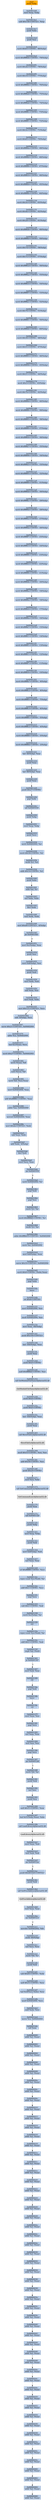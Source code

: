 digraph G {
node[shape=rectangle,style=filled,fillcolor=lightsteelblue,color=lightsteelblue]
bgcolor="transparent"
a0x004010depushl_ebp[label="start\npushl %ebp",fillcolor="orange",color="lightgrey"];
a0x004010dfmovl_esp_ebp[label="0x004010df\nmovl %esp, %ebp"];
a0x004010e1subl_0x158UINT32_esp[label="0x004010e1\nsubl $0x158<UINT32>, %esp"];
a0x004010e7pushl_ebx[label="0x004010e7\npushl %ebx"];
a0x004010e8pushl_esi[label="0x004010e8\npushl %esi"];
a0x004010e9movb_0x63UINT8__80ebp_[label="0x004010e9\nmovb $0x63<UINT8>, -80(%ebp)"];
a0x004010edmovb_0xffffffd4UINT8__79ebp_[label="0x004010ed\nmovb $0xffffffd4<UINT8>, -79(%ebp)"];
a0x004010f1movb_0x2bUINT8__78ebp_[label="0x004010f1\nmovb $0x2b<UINT8>, -78(%ebp)"];
a0x004010f5movb_0x16UINT8__77ebp_[label="0x004010f5\nmovb $0x16<UINT8>, -77(%ebp)"];
a0x004010f9movb_0xfffffffdUINT8__76ebp_[label="0x004010f9\nmovb $0xfffffffd<UINT8>, -76(%ebp)"];
a0x004010fdmovb_0xffffffa9UINT8__75ebp_[label="0x004010fd\nmovb $0xffffffa9<UINT8>, -75(%ebp)"];
a0x00401101movb_0xffffffa6UINT8__74ebp_[label="0x00401101\nmovb $0xffffffa6<UINT8>, -74(%ebp)"];
a0x00401105movb_0xfffffffcUINT8__73ebp_[label="0x00401105\nmovb $0xfffffffc<UINT8>, -73(%ebp)"];
a0x00401109movb_0xfffffff1UINT8__72ebp_[label="0x00401109\nmovb $0xfffffff1<UINT8>, -72(%ebp)"];
a0x0040110dmovb_0x3eUINT8__71ebp_[label="0x0040110d\nmovb $0x3e<UINT8>, -71(%ebp)"];
a0x00401111movb_0x65UINT8__70ebp_[label="0x00401111\nmovb $0x65<UINT8>, -70(%ebp)"];
a0x00401115movb_0xffffffdaUINT8__69ebp_[label="0x00401115\nmovb $0xffffffda<UINT8>, -69(%ebp)"];
a0x00401119movb_0xffffffbfUINT8__68ebp_[label="0x00401119\nmovb $0xffffffbf<UINT8>, -68(%ebp)"];
a0x0040111dmovb_0xfffffff6UINT8__67ebp_[label="0x0040111d\nmovb $0xfffffff6<UINT8>, -67(%ebp)"];
a0x00401121movb_0xffffffc9UINT8__66ebp_[label="0x00401121\nmovb $0xffffffc9<UINT8>, -66(%ebp)"];
a0x00401125movb_0xffffffb9UINT8__65ebp_[label="0x00401125\nmovb $0xffffffb9<UINT8>, -65(%ebp)"];
a0x00401129movb_0xfffffffbUINT8__64ebp_[label="0x00401129\nmovb $0xfffffffb<UINT8>, -64(%ebp)"];
a0x0040112dmovb_0x3eUINT8__63ebp_[label="0x0040112d\nmovb $0x3e<UINT8>, -63(%ebp)"];
a0x00401131movb_0x4bUINT8__62ebp_[label="0x00401131\nmovb $0x4b<UINT8>, -62(%ebp)"];
a0x00401135movb_0x28UINT8__61ebp_[label="0x00401135\nmovb $0x28<UINT8>, -61(%ebp)"];
a0x00401139movb_0xffffffd8UINT8__60ebp_[label="0x00401139\nmovb $0xffffffd8<UINT8>, -60(%ebp)"];
a0x0040113dmovb_0xffffffbfUINT8__59ebp_[label="0x0040113d\nmovb $0xffffffbf<UINT8>, -59(%ebp)"];
a0x00401141movb_0x7dUINT8__58ebp_[label="0x00401141\nmovb $0x7d<UINT8>, -58(%ebp)"];
a0x00401145movb_0x7eUINT8__57ebp_[label="0x00401145\nmovb $0x7e<UINT8>, -57(%ebp)"];
a0x00401149movb_0xffffffcdUINT8__56ebp_[label="0x00401149\nmovb $0xffffffcd<UINT8>, -56(%ebp)"];
a0x0040114dmovb_0xffffffaaUINT8__55ebp_[label="0x0040114d\nmovb $0xffffffaa<UINT8>, -55(%ebp)"];
a0x00401151movb_0xffffffc0UINT8__54ebp_[label="0x00401151\nmovb $0xffffffc0<UINT8>, -54(%ebp)"];
a0x00401155movb_0xffffff97UINT8__53ebp_[label="0x00401155\nmovb $0xffffff97<UINT8>, -53(%ebp)"];
a0x00401159movb_0xffffffa1UINT8__52ebp_[label="0x00401159\nmovb $0xffffffa1<UINT8>, -52(%ebp)"];
a0x0040115dmovb_0x76UINT8__51ebp_[label="0x0040115d\nmovb $0x76<UINT8>, -51(%ebp)"];
a0x00401161movb_0xffffff81UINT8__50ebp_[label="0x00401161\nmovb $0xffffff81<UINT8>, -50(%ebp)"];
a0x00401165movb_0xffffffdfUINT8__49ebp_[label="0x00401165\nmovb $0xffffffdf<UINT8>, -49(%ebp)"];
a0x00401169movb_0x36UINT8__48ebp_[label="0x00401169\nmovb $0x36<UINT8>, -48(%ebp)"];
a0x0040116dmovb_0x51UINT8__47ebp_[label="0x0040116d\nmovb $0x51<UINT8>, -47(%ebp)"];
a0x00401171movb_0xffffff93UINT8__46ebp_[label="0x00401171\nmovb $0xffffff93<UINT8>, -46(%ebp)"];
a0x00401175movb_0xffffff98UINT8__45ebp_[label="0x00401175\nmovb $0xffffff98<UINT8>, -45(%ebp)"];
a0x00401179movb_0x51UINT8__44ebp_[label="0x00401179\nmovb $0x51<UINT8>, -44(%ebp)"];
a0x0040117dmovb_0x3UINT8__43ebp_[label="0x0040117d\nmovb $0x3<UINT8>, -43(%ebp)"];
a0x00401181movb_0x7bUINT8__42ebp_[label="0x00401181\nmovb $0x7b<UINT8>, -42(%ebp)"];
a0x00401185movb_0xffffff8dUINT8__40ebp_[label="0x00401185\nmovb $0xffffff8d<UINT8>, -40(%ebp)"];
a0x00401189movb_0xfffffff6UINT8__39ebp_[label="0x00401189\nmovb $0xfffffff6<UINT8>, -39(%ebp)"];
a0x0040118dmovb_0xffffff95UINT8__38ebp_[label="0x0040118d\nmovb $0xffffff95<UINT8>, -38(%ebp)"];
a0x00401191movb_0xfffffff0UINT8__37ebp_[label="0x00401191\nmovb $0xfffffff0<UINT8>, -37(%ebp)"];
a0x00401195movb_0xffffffc6UINT8__36ebp_[label="0x00401195\nmovb $0xffffffc6<UINT8>, -36(%ebp)"];
a0x00401199movb_0xffffffa7UINT8__35ebp_[label="0x00401199\nmovb $0xffffffa7<UINT8>, -35(%ebp)"];
a0x0040119dmovb_0xffffff96UINT8__34ebp_[label="0x0040119d\nmovb $0xffffff96<UINT8>, -34(%ebp)"];
a0x004011a1movb_0xffffffa5UINT8__33ebp_[label="0x004011a1\nmovb $0xffffffa5<UINT8>, -33(%ebp)"];
a0x004011a5movb_0xffffff95UINT8__32ebp_[label="0x004011a5\nmovb $0xffffff95<UINT8>, -32(%ebp)"];
a0x004011a9movb_0xfffffff0UINT8__31ebp_[label="0x004011a9\nmovb $0xfffffff0<UINT8>, -31(%ebp)"];
a0x004011admovb_0xffffffddUINT8__30ebp_[label="0x004011ad\nmovb $0xffffffdd<UINT8>, -30(%ebp)"];
a0x004011b1movb_0xffffffbcUINT8__29ebp_[label="0x004011b1\nmovb $0xffffffbc<UINT8>, -29(%ebp)"];
a0x004011b5movb_0xffffff8dUINT8__28ebp_[label="0x004011b5\nmovb $0xffffff8d<UINT8>, -28(%ebp)"];
a0x004011b9movb_0xffffffeeUINT8__27ebp_[label="0x004011b9\nmovb $0xffffffee<UINT8>, -27(%ebp)"];
a0x004011bdmovb_0xffffffdaUINT8__26ebp_[label="0x004011bd\nmovb $0xffffffda<UINT8>, -26(%ebp)"];
a0x004011c1movb_0xfffffff7UINT8__25ebp_[label="0x004011c1\nmovb $0xfffffff7<UINT8>, -25(%ebp)"];
a0x004011c5movb_0xffffffc3UINT8__24ebp_[label="0x004011c5\nmovb $0xffffffc3<UINT8>, -24(%ebp)"];
a0x004011c9movb_0xfffffff6UINT8__23ebp_[label="0x004011c9\nmovb $0xfffffff6<UINT8>, -23(%ebp)"];
a0x004011cdmovb_0xffffffcfUINT8__22ebp_[label="0x004011cd\nmovb $0xffffffcf<UINT8>, -22(%ebp)"];
a0x004011d1movb_0xfffffff6UINT8__21ebp_[label="0x004011d1\nmovb $0xfffffff6<UINT8>, -21(%ebp)"];
a0x004011d5movb_0xffffffdbUINT8__20ebp_[label="0x004011d5\nmovb $0xffffffdb<UINT8>, -20(%ebp)"];
a0x004011d9movb_0xffffffbaUINT8__19ebp_[label="0x004011d9\nmovb $0xffffffba<UINT8>, -19(%ebp)"];
a0x004011ddmovb_0xffffff8aUINT8__18ebp_[label="0x004011dd\nmovb $0xffffff8a<UINT8>, -18(%ebp)"];
a0x004011e1movb_0xffffffe9UINT8__17ebp_[label="0x004011e1\nmovb $0xffffffe9<UINT8>, -17(%ebp)"];
a0x004011e5movb_0xffffff8aUINT8__16ebp_[label="0x004011e5\nmovb $0xffffff8a<UINT8>, -16(%ebp)"];
a0x004011e9movb_0xffffffa7UINT8__15ebp_[label="0x004011e9\nmovb $0xffffffa7<UINT8>, -15(%ebp)"];
a0x004011edmovb_0xffffffc1UINT8__14ebp_[label="0x004011ed\nmovb $0xffffffc1<UINT8>, -14(%ebp)"];
a0x004011f1movb_0xfffffff1UINT8__13ebp_[label="0x004011f1\nmovb $0xfffffff1<UINT8>, -13(%ebp)"];
a0x004011f5movb_0xffffffc1UINT8__12ebp_[label="0x004011f5\nmovb $0xffffffc1<UINT8>, -12(%ebp)"];
a0x004011f9movb_0xfffffff7UINT8__11ebp_[label="0x004011f9\nmovb $0xfffffff7<UINT8>, -11(%ebp)"];
a0x004011fdmovb_0xffffffc6UINT8__10ebp_[label="0x004011fd\nmovb $0xffffffc6<UINT8>, -10(%ebp)"];
a0x00401201movb_0xffffffa7UINT8__9ebp_[label="0x00401201\nmovb $0xffffffa7<UINT8>, -9(%ebp)"];
a0x00401205movb_0xffffffc2UINT8__8ebp_[label="0x00401205\nmovb $0xffffffc2<UINT8>, -8(%ebp)"];
a0x00401209movb_0xfffffff3UINT8__7ebp_[label="0x00401209\nmovb $0xfffffff3<UINT8>, -7(%ebp)"];
a0x0040120dmovb_0xffffffc3UINT8__6ebp_[label="0x0040120d\nmovb $0xffffffc3<UINT8>, -6(%ebp)"];
a0x00401211movb_0xfffffff1UINT8__5ebp_[label="0x00401211\nmovb $0xfffffff1<UINT8>, -5(%ebp)"];
a0x00401215movb_0xffffffc2UINT8__4ebp_[label="0x00401215\nmovb $0xffffffc2<UINT8>, -4(%ebp)"];
a0x00401219movb_0xfffffff0UINT8__3ebp_[label="0x00401219\nmovb $0xfffffff0<UINT8>, -3(%ebp)"];
a0x0040121dmovb_0xffffff8dUINT8__2ebp_[label="0x0040121d\nmovb $0xffffff8d<UINT8>, -2(%ebp)"];
a0x00401221leal__40ebp__eax[label="0x00401221\nleal -40(%ebp), %eax"];
a0x00401224pushl_eax[label="0x00401224\npushl %eax"];
a0x00401225leal__80ebp__eax[label="0x00401225\nleal -80(%ebp), %eax"];
a0x00401228pushl_eax[label="0x00401228\npushl %eax"];
a0x00401229pushl_0x27UINT8[label="0x00401229\npushl $0x27<UINT8>"];
a0x0040122bpopl_edx[label="0x0040122b\npopl %edx"];
a0x0040122ccall_0x00401030[label="0x0040122c\ncall 0x00401030"];
a0x00401030pushl_ebp[label="0x00401030\npushl %ebp"];
a0x00401031movl_esp_ebp[label="0x00401031\nmovl %esp, %ebp"];
a0x00401033pushl_ecx[label="0x00401033\npushl %ecx"];
a0x00401034movb_0x00402002_al[label="0x00401034\nmovb 0x00402002, %al"];
a0x00401039movb_0x30UINT8_cl[label="0x00401039\nmovb $0x30<UINT8>, %cl"];
a0x0040103bimulb_cl_al[label="0x0040103b\nimulb %cl, %al"];
a0x0040103daddb_0x14UINT8_cl[label="0x0040103d\naddb $0x14<UINT8>, %cl"];
a0x00401040pushl_ebx[label="0x00401040\npushl %ebx"];
a0x00401041subb_al_cl[label="0x00401041\nsubb %al, %cl"];
a0x00401043xorl_ebx_ebx[label="0x00401043\nxorl %ebx, %ebx"];
a0x00401045decl_edx[label="0x00401045\ndecl %edx"];
a0x00401046testl_edx_edx[label="0x00401046\ntestl %edx, %edx"];
a0x00401048movl_0xd0UINT32__4ebp_[label="0x00401048\nmovl $0xd0<UINT32>, -4(%ebp)"];
a0x0040104fjle_0x004010b5[label="0x0040104f\njle 0x004010b5"];
a0x00401051movl_0xcebp__eax[label="0x00401051\nmovl 0xc(%ebp), %eax"];
a0x00401054pushl_esi[label="0x00401054\npushl %esi"];
a0x00401055movl_0x8ebp__esi[label="0x00401055\nmovl 0x8(%ebp), %esi"];
a0x00401058pushl_edi[label="0x00401058\npushl %edi"];
a0x00401059movl_edx_edi[label="0x00401059\nmovl %edx, %edi"];
a0x0040105bsubl_eax_esi[label="0x0040105b\nsubl %eax, %esi"];
a0x0040105dmovl_edi_ebx[label="0x0040105d\nmovl %edi, %ebx"];
a0x0040105fmovl_0x121UINT32_ecx[label="0x0040105f\nmovl $0x121<UINT32>, %ecx"];
a0x00401064subl__4ebp__ecx[label="0x00401064\nsubl -4(%ebp), %ecx"];
a0x00401067movw_0x21UINT16_0x00402004[label="0x00401067\nmovw $0x21<UINT16>, 0x00402004"];
a0x00401070addw_cx_0x00402000[label="0x00401070\naddw %cx, 0x00402000"];
a0x00401077leal_0x1eax__ecx[label="0x00401077\nleal 0x1(%eax), %ecx"];
a0x0040107amovb_0x27UINT8_0x00402002[label="0x0040107a\nmovb $0x27<UINT8>, 0x00402002"];
a0x00401081movb_eax__dl[label="0x00401081\nmovb (%eax), %dl"];
a0x00401083xorb_ecx__dl[label="0x00401083\nxorb (%ecx), %dl"];
a0x00401085movb_dl_esieax_[label="0x00401085\nmovb %dl, (%esi,%eax)"];
a0x00401088movl_0x00402004_eax[label="0x00401088\nmovl 0x00402004, %eax"];
a0x0040108daddl_0xffffff81UINT8_eax[label="0x0040108d\naddl $0xffffff81<UINT8>, %eax"];
a0x00401090addw_ax_0x00402000[label="0x00401090\naddw %ax, 0x00402000"];
a0x00401097movswl_0x00402004_eax[label="0x00401097\nmovswl 0x00402004, %eax"];
a0x0040109emovl_0xdaUINT32_edx[label="0x0040109e\nmovl $0xda<UINT32>, %edx"];
a0x004010a3subl_eax_edx[label="0x004010a3\nsubl %eax, %edx"];
a0x004010a5addl_edx__4ebp_[label="0x004010a5\naddl %edx, -4(%ebp)"];
a0x004010a8decl_edi[label="0x004010a8\ndecl %edi"];
a0x004010a9movl_ecx_eax[label="0x004010a9\nmovl %ecx, %eax"];
a0x004010abjne_0x0040105f[label="0x004010ab\njne 0x0040105f"];
a0x004010admovb_0x00402002_cl[label="0x004010ad\nmovb 0x00402002, %cl"];
a0x004010b3popl_edi[label="0x004010b3\npopl %edi"];
a0x004010b4popl_esi[label="0x004010b4\npopl %esi"];
a0x004010b5movb_cl_al[label="0x004010b5\nmovb %cl, %al"];
a0x004010b7movb_0xffffffd0UINT8_cl[label="0x004010b7\nmovb $0xffffffd0<UINT8>, %cl"];
a0x004010b9imulb_cl_al[label="0x004010b9\nimulb %cl, %al"];
a0x004010bbaddw_0xffffbb55UINT16_0x00402000[label="0x004010bb\naddw $0xffffbb55<UINT16>, 0x00402000"];
a0x004010c4movb_al_0x00402002[label="0x004010c4\nmovb %al, 0x00402002"];
a0x004010c9movl_0x8ebp__eax[label="0x004010c9\nmovl 0x8(%ebp), %eax"];
a0x004010ccmovw_0x10UINT16_0x00402004[label="0x004010cc\nmovw $0x10<UINT16>, 0x00402004"];
a0x004010d5movb_0x0UINT8_ebxeax_[label="0x004010d5\nmovb $0x0<UINT8>, (%ebx,%eax)"];
a0x004010d9popl_ebx[label="0x004010d9\npopl %ebx"];
a0x004010daleave_[label="0x004010da\nleave "];
a0x004010dbret_0x8UINT16[label="0x004010db\nret $0x8<UINT16>"];
a0x00401231movl_0x00402000_esi[label="0x00401231\nmovl 0x00402000, %esi"];
a0x00401237imull_0x00402004_esi[label="0x00401237\nimull 0x00402004, %esi"];
a0x0040123emovl_eax__84ebp_[label="0x0040123e\nmovl %eax, -84(%ebp)"];
a0x00401241pushl_0x104UINT32[label="0x00401241\npushl $0x104<UINT32>"];
a0x00401246leal__344ebp__eax[label="0x00401246\nleal -344(%ebp), %eax"];
a0x0040124cpushl_eax[label="0x0040124c\npushl %eax"];
a0x0040124dpushl_0x0UINT8[label="0x0040124d\npushl $0x0<UINT8>"];
a0x0040124fandl_0xffffffddUINT8_esi[label="0x0040124f\nandl $0xffffffdd<UINT8>, %esi"];
a0x00401252call_GetModuleFileNameA_kernel32_dll[label="0x00401252\ncall GetModuleFileNameA@kernel32.dll"];
GetModuleFileNameA_kernel32_dll[label="GetModuleFileNameA@kernel32.dll",fillcolor="lightgrey",color="lightgrey"];
a0x00401258pushl_0x4UINT8[label="0x00401258\npushl $0x4<UINT8>"];
a0x0040125apushl_0x0UINT8[label="0x0040125a\npushl $0x0<UINT8>"];
a0x0040125cleal__344ebp__eax[label="0x0040125c\nleal -344(%ebp), %eax"];
a0x00401262pushl_eax[label="0x00401262\npushl %eax"];
a0x00401263call_MoveFileExA_kernel32_dll[label="0x00401263\ncall MoveFileExA@kernel32.dll"];
MoveFileExA_kernel32_dll[label="MoveFileExA@kernel32.dll",fillcolor="lightgrey",color="lightgrey"];
a0x00401269imull_0x53UINT8_esi_esi[label="0x00401269\nimull $0x53<UINT8>, %esi, %esi"];
a0x0040126caddl_0x56UINT8_esi[label="0x0040126c\naddl $0x56<UINT8>, %esi"];
a0x0040126fpushl_0x20UINT8[label="0x0040126f\npushl $0x20<UINT8>"];
a0x00401271movl_esi_ebx[label="0x00401271\nmovl %esi, %ebx"];
a0x00401273call_GetCommandLineA_kernel32_dll[label="0x00401273\ncall GetCommandLineA@kernel32.dll"];
GetCommandLineA_kernel32_dll[label="GetCommandLineA@kernel32.dll",fillcolor="lightgrey",color="lightgrey"];
a0x00401279pushl_eax[label="0x00401279\npushl %eax"];
a0x0040127acall_0x00401320[label="0x0040127a\ncall 0x00401320"];
a0x00401320pushl_ebp[label="0x00401320\npushl %ebp"];
a0x00401321movl_esp_ebp[label="0x00401321\nmovl %esp, %ebp"];
a0x00401323pushl_edi[label="0x00401323\npushl %edi"];
a0x00401324movl_0x8ebp__edi[label="0x00401324\nmovl 0x8(%ebp), %edi"];
a0x00401327xorl_eax_eax[label="0x00401327\nxorl %eax, %eax"];
a0x00401329orl_0xffffffffUINT8_ecx[label="0x00401329\norl $0xffffffff<UINT8>, %ecx"];
a0x0040132crepnz_scasb_es_edi__al[label="0x0040132c\nrepnz scasb %es:(%edi), %al"];
a0x0040132eaddl_0x1UINT8_ecx[label="0x0040132e\naddl $0x1<UINT8>, %ecx"];
a0x00401331negl_ecx[label="0x00401331\nnegl %ecx"];
a0x00401333subl_0x1UINT8_edi[label="0x00401333\nsubl $0x1<UINT8>, %edi"];
a0x00401336movb_0xcebp__al[label="0x00401336\nmovb 0xc(%ebp), %al"];
a0x00401339std_[label="0x00401339\nstd "];
a0x0040133arepnz_scasb_es_edi__al[label="0x0040133a\nrepnz scasb %es:(%edi), %al"];
a0x0040133caddl_0x1UINT8_edi[label="0x0040133c\naddl $0x1<UINT8>, %edi"];
a0x0040133fcmpb_al_edi_[label="0x0040133f\ncmpb %al, (%edi)"];
a0x00401341je_0x00401347[label="0x00401341\nje 0x00401347"];
a0x00401347movl_edi_eax[label="0x00401347\nmovl %edi, %eax"];
a0x00401349cld_[label="0x00401349\ncld "];
a0x0040134apopl_edi[label="0x0040134a\npopl %edi"];
a0x0040134bleave_[label="0x0040134b\nleave "];
a0x0040134cret[label="0x0040134c\nret"];
a0x0040127fmovl_eax_esi[label="0x0040127f\nmovl %eax, %esi"];
a0x00401281popl_ecx[label="0x00401281\npopl %ecx"];
a0x00401282xorl_eax_eax[label="0x00401282\nxorl %eax, %eax"];
a0x00401284testl_esi_esi[label="0x00401284\ntestl %esi, %esi"];
a0x00401286popl_ecx[label="0x00401286\npopl %ecx"];
a0x00401287jne_0x0040128f[label="0x00401287\njne 0x0040128f"];
a0x0040128fmovb_bl_al[label="0x0040128f\nmovb %bl, %al"];
a0x00401291pushl_edi[label="0x00401291\npushl %edi"];
a0x00401292incl_esi[label="0x00401292\nincl %esi"];
a0x00401293pushl_esi[label="0x00401293\npushl %esi"];
a0x00401294andl_0x31UINT8_eax[label="0x00401294\nandl $0x31<UINT8>, %eax"];
a0x00401297leal_0x51ebxeax__ebx[label="0x00401297\nleal 0x51(%ebx,%eax), %ebx"];
a0x0040129bcall_LoadLibraryA_kernel32_dll[label="0x0040129b\ncall LoadLibraryA@kernel32.dll"];
LoadLibraryA_kernel32_dll[label="LoadLibraryA@kernel32.dll",fillcolor="lightgrey",color="lightgrey"];
a0x004012a1movl_eax_edi[label="0x004012a1\nmovl %eax, %edi"];
a0x004012a3testl_edi_edi[label="0x004012a3\ntestl %edi, %edi"];
a0x004012a5jne_0x004012ac[label="0x004012a5\njne 0x004012ac"];
a0x004012acpushl_0x401020UINT32[label="0x004012ac\npushl $0x401020<UINT32>"];
a0x004012b1pushl_edi[label="0x004012b1\npushl %edi"];
a0x004012b2call_GetProcAddress_kernel32_dll[label="0x004012b2\ncall GetProcAddress@kernel32.dll"];
GetProcAddress_kernel32_dll[label="GetProcAddress@kernel32.dll",fillcolor="lightgrey",color="lightgrey"];
a0x004012b8testl_eax_eax[label="0x004012b8\ntestl %eax, %eax"];
a0x004012bajne_0x004012c1[label="0x004012ba\njne 0x004012c1"];
a0x004012c1movsbw_0x00402002_dx[label="0x004012c1\nmovsbw 0x00402002, %dx"];
a0x004012c9pushl__84ebp_[label="0x004012c9\npushl -84(%ebp)"];
a0x004012ccxorl_ecx_ecx[label="0x004012cc\nxorl %ecx, %ecx"];
a0x004012cemovb_bl_cl[label="0x004012ce\nmovb %bl, %cl"];
a0x004012d0pushl_edi[label="0x004012d0\npushl %edi"];
a0x004012d1subl_0x65UINT8_edx[label="0x004012d1\nsubl $0x65<UINT8>, %edx"];
a0x004012d4andl_0x31UINT8_ecx[label="0x004012d4\nandl $0x31<UINT8>, %ecx"];
a0x004012d7leal_0x2fecxebx__ecx[label="0x004012d7\nleal 0x2f(%ecx,%ebx), %ecx"];
a0x004012dbimull_0x00402004_ecx[label="0x004012db\nimull 0x00402004, %ecx"];
a0x004012e2andl_edx_ecx[label="0x004012e2\nandl %edx, %ecx"];
a0x004012e4movw_cx_0x00402004[label="0x004012e4\nmovw %cx, 0x00402004"];
a0x004012ebcall_eax[label="0x004012eb\ncall %eax"];
a0x88880000addb_al_eax_[label="0x88880000\naddb %al, (%eax)"];
a0x88880002addb_al_eax_[label="0x88880002\naddb %al, (%eax)"];
a0x88880004addb_al_eax_[label="0x88880004\naddb %al, (%eax)"];
a0x88880006addb_al_eax_[label="0x88880006\naddb %al, (%eax)"];
a0x88880008addb_al_eax_[label="0x88880008\naddb %al, (%eax)"];
a0x8888000aaddb_al_eax_[label="0x8888000a\naddb %al, (%eax)"];
a0x8888000caddb_al_eax_[label="0x8888000c\naddb %al, (%eax)"];
a0x8888000eaddb_al_eax_[label="0x8888000e\naddb %al, (%eax)"];
a0x88880010addb_al_eax_[label="0x88880010\naddb %al, (%eax)"];
a0x88880012addb_al_eax_[label="0x88880012\naddb %al, (%eax)"];
a0x88880014addb_al_eax_[label="0x88880014\naddb %al, (%eax)"];
a0x88880016addb_al_eax_[label="0x88880016\naddb %al, (%eax)"];
a0x88880018addb_al_eax_[label="0x88880018\naddb %al, (%eax)"];
a0x8888001aaddb_al_eax_[label="0x8888001a\naddb %al, (%eax)"];
a0x8888001caddb_al_eax_[label="0x8888001c\naddb %al, (%eax)"];
a0x8888001eaddb_al_eax_[label="0x8888001e\naddb %al, (%eax)"];
a0x88880020addb_al_eax_[label="0x88880020\naddb %al, (%eax)"];
a0x88880022addb_al_eax_[label="0x88880022\naddb %al, (%eax)"];
a0x88880024addb_al_eax_[label="0x88880024\naddb %al, (%eax)"];
a0x88880026addb_al_eax_[label="0x88880026\naddb %al, (%eax)"];
a0x88880028addb_al_eax_[label="0x88880028\naddb %al, (%eax)"];
a0x8888002aaddb_al_eax_[label="0x8888002a\naddb %al, (%eax)"];
a0x8888002caddb_al_eax_[label="0x8888002c\naddb %al, (%eax)"];
a0x8888002eaddb_al_eax_[label="0x8888002e\naddb %al, (%eax)"];
a0x88880030addb_al_eax_[label="0x88880030\naddb %al, (%eax)"];
a0x88880032addb_al_eax_[label="0x88880032\naddb %al, (%eax)"];
a0x88880034addb_al_eax_[label="0x88880034\naddb %al, (%eax)"];
a0x88880036addb_al_eax_[label="0x88880036\naddb %al, (%eax)"];
a0x88880038addb_al_eax_[label="0x88880038\naddb %al, (%eax)"];
a0x8888003aaddb_al_eax_[label="0x8888003a\naddb %al, (%eax)"];
a0x8888003caddb_al_eax_[label="0x8888003c\naddb %al, (%eax)"];
a0x8888003eaddb_al_eax_[label="0x8888003e\naddb %al, (%eax)"];
a0x88880040addb_al_eax_[label="0x88880040\naddb %al, (%eax)"];
a0x88880042addb_al_eax_[label="0x88880042\naddb %al, (%eax)"];
a0x88880044addb_al_eax_[label="0x88880044\naddb %al, (%eax)"];
a0x88880046addb_al_eax_[label="0x88880046\naddb %al, (%eax)"];
a0x88880048addb_al_eax_[label="0x88880048\naddb %al, (%eax)"];
a0x8888004aaddb_al_eax_[label="0x8888004a\naddb %al, (%eax)"];
a0x8888004caddb_al_eax_[label="0x8888004c\naddb %al, (%eax)"];
a0x8888004eaddb_al_eax_[label="0x8888004e\naddb %al, (%eax)"];
a0x88880050addb_al_eax_[label="0x88880050\naddb %al, (%eax)"];
a0x88880052addb_al_eax_[label="0x88880052\naddb %al, (%eax)"];
a0x88880054addb_al_eax_[label="0x88880054\naddb %al, (%eax)"];
a0x88880056addb_al_eax_[label="0x88880056\naddb %al, (%eax)"];
a0x88880058addb_al_eax_[label="0x88880058\naddb %al, (%eax)"];
a0x8888005aaddb_al_eax_[label="0x8888005a\naddb %al, (%eax)"];
a0x8888005caddb_al_eax_[label="0x8888005c\naddb %al, (%eax)"];
a0x8888005eaddb_al_eax_[label="0x8888005e\naddb %al, (%eax)"];
a0x88880060addb_al_eax_[label="0x88880060\naddb %al, (%eax)"];
a0x88880062addb_al_eax_[label="0x88880062\naddb %al, (%eax)"];
a0x88880064addb_al_eax_[label="0x88880064\naddb %al, (%eax)"];
a0x88880066addb_al_eax_[label="0x88880066\naddb %al, (%eax)"];
a0x004010depushl_ebp -> a0x004010dfmovl_esp_ebp [color="#000000"];
a0x004010dfmovl_esp_ebp -> a0x004010e1subl_0x158UINT32_esp [color="#000000"];
a0x004010e1subl_0x158UINT32_esp -> a0x004010e7pushl_ebx [color="#000000"];
a0x004010e7pushl_ebx -> a0x004010e8pushl_esi [color="#000000"];
a0x004010e8pushl_esi -> a0x004010e9movb_0x63UINT8__80ebp_ [color="#000000"];
a0x004010e9movb_0x63UINT8__80ebp_ -> a0x004010edmovb_0xffffffd4UINT8__79ebp_ [color="#000000"];
a0x004010edmovb_0xffffffd4UINT8__79ebp_ -> a0x004010f1movb_0x2bUINT8__78ebp_ [color="#000000"];
a0x004010f1movb_0x2bUINT8__78ebp_ -> a0x004010f5movb_0x16UINT8__77ebp_ [color="#000000"];
a0x004010f5movb_0x16UINT8__77ebp_ -> a0x004010f9movb_0xfffffffdUINT8__76ebp_ [color="#000000"];
a0x004010f9movb_0xfffffffdUINT8__76ebp_ -> a0x004010fdmovb_0xffffffa9UINT8__75ebp_ [color="#000000"];
a0x004010fdmovb_0xffffffa9UINT8__75ebp_ -> a0x00401101movb_0xffffffa6UINT8__74ebp_ [color="#000000"];
a0x00401101movb_0xffffffa6UINT8__74ebp_ -> a0x00401105movb_0xfffffffcUINT8__73ebp_ [color="#000000"];
a0x00401105movb_0xfffffffcUINT8__73ebp_ -> a0x00401109movb_0xfffffff1UINT8__72ebp_ [color="#000000"];
a0x00401109movb_0xfffffff1UINT8__72ebp_ -> a0x0040110dmovb_0x3eUINT8__71ebp_ [color="#000000"];
a0x0040110dmovb_0x3eUINT8__71ebp_ -> a0x00401111movb_0x65UINT8__70ebp_ [color="#000000"];
a0x00401111movb_0x65UINT8__70ebp_ -> a0x00401115movb_0xffffffdaUINT8__69ebp_ [color="#000000"];
a0x00401115movb_0xffffffdaUINT8__69ebp_ -> a0x00401119movb_0xffffffbfUINT8__68ebp_ [color="#000000"];
a0x00401119movb_0xffffffbfUINT8__68ebp_ -> a0x0040111dmovb_0xfffffff6UINT8__67ebp_ [color="#000000"];
a0x0040111dmovb_0xfffffff6UINT8__67ebp_ -> a0x00401121movb_0xffffffc9UINT8__66ebp_ [color="#000000"];
a0x00401121movb_0xffffffc9UINT8__66ebp_ -> a0x00401125movb_0xffffffb9UINT8__65ebp_ [color="#000000"];
a0x00401125movb_0xffffffb9UINT8__65ebp_ -> a0x00401129movb_0xfffffffbUINT8__64ebp_ [color="#000000"];
a0x00401129movb_0xfffffffbUINT8__64ebp_ -> a0x0040112dmovb_0x3eUINT8__63ebp_ [color="#000000"];
a0x0040112dmovb_0x3eUINT8__63ebp_ -> a0x00401131movb_0x4bUINT8__62ebp_ [color="#000000"];
a0x00401131movb_0x4bUINT8__62ebp_ -> a0x00401135movb_0x28UINT8__61ebp_ [color="#000000"];
a0x00401135movb_0x28UINT8__61ebp_ -> a0x00401139movb_0xffffffd8UINT8__60ebp_ [color="#000000"];
a0x00401139movb_0xffffffd8UINT8__60ebp_ -> a0x0040113dmovb_0xffffffbfUINT8__59ebp_ [color="#000000"];
a0x0040113dmovb_0xffffffbfUINT8__59ebp_ -> a0x00401141movb_0x7dUINT8__58ebp_ [color="#000000"];
a0x00401141movb_0x7dUINT8__58ebp_ -> a0x00401145movb_0x7eUINT8__57ebp_ [color="#000000"];
a0x00401145movb_0x7eUINT8__57ebp_ -> a0x00401149movb_0xffffffcdUINT8__56ebp_ [color="#000000"];
a0x00401149movb_0xffffffcdUINT8__56ebp_ -> a0x0040114dmovb_0xffffffaaUINT8__55ebp_ [color="#000000"];
a0x0040114dmovb_0xffffffaaUINT8__55ebp_ -> a0x00401151movb_0xffffffc0UINT8__54ebp_ [color="#000000"];
a0x00401151movb_0xffffffc0UINT8__54ebp_ -> a0x00401155movb_0xffffff97UINT8__53ebp_ [color="#000000"];
a0x00401155movb_0xffffff97UINT8__53ebp_ -> a0x00401159movb_0xffffffa1UINT8__52ebp_ [color="#000000"];
a0x00401159movb_0xffffffa1UINT8__52ebp_ -> a0x0040115dmovb_0x76UINT8__51ebp_ [color="#000000"];
a0x0040115dmovb_0x76UINT8__51ebp_ -> a0x00401161movb_0xffffff81UINT8__50ebp_ [color="#000000"];
a0x00401161movb_0xffffff81UINT8__50ebp_ -> a0x00401165movb_0xffffffdfUINT8__49ebp_ [color="#000000"];
a0x00401165movb_0xffffffdfUINT8__49ebp_ -> a0x00401169movb_0x36UINT8__48ebp_ [color="#000000"];
a0x00401169movb_0x36UINT8__48ebp_ -> a0x0040116dmovb_0x51UINT8__47ebp_ [color="#000000"];
a0x0040116dmovb_0x51UINT8__47ebp_ -> a0x00401171movb_0xffffff93UINT8__46ebp_ [color="#000000"];
a0x00401171movb_0xffffff93UINT8__46ebp_ -> a0x00401175movb_0xffffff98UINT8__45ebp_ [color="#000000"];
a0x00401175movb_0xffffff98UINT8__45ebp_ -> a0x00401179movb_0x51UINT8__44ebp_ [color="#000000"];
a0x00401179movb_0x51UINT8__44ebp_ -> a0x0040117dmovb_0x3UINT8__43ebp_ [color="#000000"];
a0x0040117dmovb_0x3UINT8__43ebp_ -> a0x00401181movb_0x7bUINT8__42ebp_ [color="#000000"];
a0x00401181movb_0x7bUINT8__42ebp_ -> a0x00401185movb_0xffffff8dUINT8__40ebp_ [color="#000000"];
a0x00401185movb_0xffffff8dUINT8__40ebp_ -> a0x00401189movb_0xfffffff6UINT8__39ebp_ [color="#000000"];
a0x00401189movb_0xfffffff6UINT8__39ebp_ -> a0x0040118dmovb_0xffffff95UINT8__38ebp_ [color="#000000"];
a0x0040118dmovb_0xffffff95UINT8__38ebp_ -> a0x00401191movb_0xfffffff0UINT8__37ebp_ [color="#000000"];
a0x00401191movb_0xfffffff0UINT8__37ebp_ -> a0x00401195movb_0xffffffc6UINT8__36ebp_ [color="#000000"];
a0x00401195movb_0xffffffc6UINT8__36ebp_ -> a0x00401199movb_0xffffffa7UINT8__35ebp_ [color="#000000"];
a0x00401199movb_0xffffffa7UINT8__35ebp_ -> a0x0040119dmovb_0xffffff96UINT8__34ebp_ [color="#000000"];
a0x0040119dmovb_0xffffff96UINT8__34ebp_ -> a0x004011a1movb_0xffffffa5UINT8__33ebp_ [color="#000000"];
a0x004011a1movb_0xffffffa5UINT8__33ebp_ -> a0x004011a5movb_0xffffff95UINT8__32ebp_ [color="#000000"];
a0x004011a5movb_0xffffff95UINT8__32ebp_ -> a0x004011a9movb_0xfffffff0UINT8__31ebp_ [color="#000000"];
a0x004011a9movb_0xfffffff0UINT8__31ebp_ -> a0x004011admovb_0xffffffddUINT8__30ebp_ [color="#000000"];
a0x004011admovb_0xffffffddUINT8__30ebp_ -> a0x004011b1movb_0xffffffbcUINT8__29ebp_ [color="#000000"];
a0x004011b1movb_0xffffffbcUINT8__29ebp_ -> a0x004011b5movb_0xffffff8dUINT8__28ebp_ [color="#000000"];
a0x004011b5movb_0xffffff8dUINT8__28ebp_ -> a0x004011b9movb_0xffffffeeUINT8__27ebp_ [color="#000000"];
a0x004011b9movb_0xffffffeeUINT8__27ebp_ -> a0x004011bdmovb_0xffffffdaUINT8__26ebp_ [color="#000000"];
a0x004011bdmovb_0xffffffdaUINT8__26ebp_ -> a0x004011c1movb_0xfffffff7UINT8__25ebp_ [color="#000000"];
a0x004011c1movb_0xfffffff7UINT8__25ebp_ -> a0x004011c5movb_0xffffffc3UINT8__24ebp_ [color="#000000"];
a0x004011c5movb_0xffffffc3UINT8__24ebp_ -> a0x004011c9movb_0xfffffff6UINT8__23ebp_ [color="#000000"];
a0x004011c9movb_0xfffffff6UINT8__23ebp_ -> a0x004011cdmovb_0xffffffcfUINT8__22ebp_ [color="#000000"];
a0x004011cdmovb_0xffffffcfUINT8__22ebp_ -> a0x004011d1movb_0xfffffff6UINT8__21ebp_ [color="#000000"];
a0x004011d1movb_0xfffffff6UINT8__21ebp_ -> a0x004011d5movb_0xffffffdbUINT8__20ebp_ [color="#000000"];
a0x004011d5movb_0xffffffdbUINT8__20ebp_ -> a0x004011d9movb_0xffffffbaUINT8__19ebp_ [color="#000000"];
a0x004011d9movb_0xffffffbaUINT8__19ebp_ -> a0x004011ddmovb_0xffffff8aUINT8__18ebp_ [color="#000000"];
a0x004011ddmovb_0xffffff8aUINT8__18ebp_ -> a0x004011e1movb_0xffffffe9UINT8__17ebp_ [color="#000000"];
a0x004011e1movb_0xffffffe9UINT8__17ebp_ -> a0x004011e5movb_0xffffff8aUINT8__16ebp_ [color="#000000"];
a0x004011e5movb_0xffffff8aUINT8__16ebp_ -> a0x004011e9movb_0xffffffa7UINT8__15ebp_ [color="#000000"];
a0x004011e9movb_0xffffffa7UINT8__15ebp_ -> a0x004011edmovb_0xffffffc1UINT8__14ebp_ [color="#000000"];
a0x004011edmovb_0xffffffc1UINT8__14ebp_ -> a0x004011f1movb_0xfffffff1UINT8__13ebp_ [color="#000000"];
a0x004011f1movb_0xfffffff1UINT8__13ebp_ -> a0x004011f5movb_0xffffffc1UINT8__12ebp_ [color="#000000"];
a0x004011f5movb_0xffffffc1UINT8__12ebp_ -> a0x004011f9movb_0xfffffff7UINT8__11ebp_ [color="#000000"];
a0x004011f9movb_0xfffffff7UINT8__11ebp_ -> a0x004011fdmovb_0xffffffc6UINT8__10ebp_ [color="#000000"];
a0x004011fdmovb_0xffffffc6UINT8__10ebp_ -> a0x00401201movb_0xffffffa7UINT8__9ebp_ [color="#000000"];
a0x00401201movb_0xffffffa7UINT8__9ebp_ -> a0x00401205movb_0xffffffc2UINT8__8ebp_ [color="#000000"];
a0x00401205movb_0xffffffc2UINT8__8ebp_ -> a0x00401209movb_0xfffffff3UINT8__7ebp_ [color="#000000"];
a0x00401209movb_0xfffffff3UINT8__7ebp_ -> a0x0040120dmovb_0xffffffc3UINT8__6ebp_ [color="#000000"];
a0x0040120dmovb_0xffffffc3UINT8__6ebp_ -> a0x00401211movb_0xfffffff1UINT8__5ebp_ [color="#000000"];
a0x00401211movb_0xfffffff1UINT8__5ebp_ -> a0x00401215movb_0xffffffc2UINT8__4ebp_ [color="#000000"];
a0x00401215movb_0xffffffc2UINT8__4ebp_ -> a0x00401219movb_0xfffffff0UINT8__3ebp_ [color="#000000"];
a0x00401219movb_0xfffffff0UINT8__3ebp_ -> a0x0040121dmovb_0xffffff8dUINT8__2ebp_ [color="#000000"];
a0x0040121dmovb_0xffffff8dUINT8__2ebp_ -> a0x00401221leal__40ebp__eax [color="#000000"];
a0x00401221leal__40ebp__eax -> a0x00401224pushl_eax [color="#000000"];
a0x00401224pushl_eax -> a0x00401225leal__80ebp__eax [color="#000000"];
a0x00401225leal__80ebp__eax -> a0x00401228pushl_eax [color="#000000"];
a0x00401228pushl_eax -> a0x00401229pushl_0x27UINT8 [color="#000000"];
a0x00401229pushl_0x27UINT8 -> a0x0040122bpopl_edx [color="#000000"];
a0x0040122bpopl_edx -> a0x0040122ccall_0x00401030 [color="#000000"];
a0x0040122ccall_0x00401030 -> a0x00401030pushl_ebp [color="#000000"];
a0x00401030pushl_ebp -> a0x00401031movl_esp_ebp [color="#000000"];
a0x00401031movl_esp_ebp -> a0x00401033pushl_ecx [color="#000000"];
a0x00401033pushl_ecx -> a0x00401034movb_0x00402002_al [color="#000000"];
a0x00401034movb_0x00402002_al -> a0x00401039movb_0x30UINT8_cl [color="#000000"];
a0x00401039movb_0x30UINT8_cl -> a0x0040103bimulb_cl_al [color="#000000"];
a0x0040103bimulb_cl_al -> a0x0040103daddb_0x14UINT8_cl [color="#000000"];
a0x0040103daddb_0x14UINT8_cl -> a0x00401040pushl_ebx [color="#000000"];
a0x00401040pushl_ebx -> a0x00401041subb_al_cl [color="#000000"];
a0x00401041subb_al_cl -> a0x00401043xorl_ebx_ebx [color="#000000"];
a0x00401043xorl_ebx_ebx -> a0x00401045decl_edx [color="#000000"];
a0x00401045decl_edx -> a0x00401046testl_edx_edx [color="#000000"];
a0x00401046testl_edx_edx -> a0x00401048movl_0xd0UINT32__4ebp_ [color="#000000"];
a0x00401048movl_0xd0UINT32__4ebp_ -> a0x0040104fjle_0x004010b5 [color="#000000"];
a0x0040104fjle_0x004010b5 -> a0x00401051movl_0xcebp__eax [color="#000000",label="F"];
a0x00401051movl_0xcebp__eax -> a0x00401054pushl_esi [color="#000000"];
a0x00401054pushl_esi -> a0x00401055movl_0x8ebp__esi [color="#000000"];
a0x00401055movl_0x8ebp__esi -> a0x00401058pushl_edi [color="#000000"];
a0x00401058pushl_edi -> a0x00401059movl_edx_edi [color="#000000"];
a0x00401059movl_edx_edi -> a0x0040105bsubl_eax_esi [color="#000000"];
a0x0040105bsubl_eax_esi -> a0x0040105dmovl_edi_ebx [color="#000000"];
a0x0040105dmovl_edi_ebx -> a0x0040105fmovl_0x121UINT32_ecx [color="#000000"];
a0x0040105fmovl_0x121UINT32_ecx -> a0x00401064subl__4ebp__ecx [color="#000000"];
a0x00401064subl__4ebp__ecx -> a0x00401067movw_0x21UINT16_0x00402004 [color="#000000"];
a0x00401067movw_0x21UINT16_0x00402004 -> a0x00401070addw_cx_0x00402000 [color="#000000"];
a0x00401070addw_cx_0x00402000 -> a0x00401077leal_0x1eax__ecx [color="#000000"];
a0x00401077leal_0x1eax__ecx -> a0x0040107amovb_0x27UINT8_0x00402002 [color="#000000"];
a0x0040107amovb_0x27UINT8_0x00402002 -> a0x00401081movb_eax__dl [color="#000000"];
a0x00401081movb_eax__dl -> a0x00401083xorb_ecx__dl [color="#000000"];
a0x00401083xorb_ecx__dl -> a0x00401085movb_dl_esieax_ [color="#000000"];
a0x00401085movb_dl_esieax_ -> a0x00401088movl_0x00402004_eax [color="#000000"];
a0x00401088movl_0x00402004_eax -> a0x0040108daddl_0xffffff81UINT8_eax [color="#000000"];
a0x0040108daddl_0xffffff81UINT8_eax -> a0x00401090addw_ax_0x00402000 [color="#000000"];
a0x00401090addw_ax_0x00402000 -> a0x00401097movswl_0x00402004_eax [color="#000000"];
a0x00401097movswl_0x00402004_eax -> a0x0040109emovl_0xdaUINT32_edx [color="#000000"];
a0x0040109emovl_0xdaUINT32_edx -> a0x004010a3subl_eax_edx [color="#000000"];
a0x004010a3subl_eax_edx -> a0x004010a5addl_edx__4ebp_ [color="#000000"];
a0x004010a5addl_edx__4ebp_ -> a0x004010a8decl_edi [color="#000000"];
a0x004010a8decl_edi -> a0x004010a9movl_ecx_eax [color="#000000"];
a0x004010a9movl_ecx_eax -> a0x004010abjne_0x0040105f [color="#000000"];
a0x004010abjne_0x0040105f -> a0x0040105fmovl_0x121UINT32_ecx [color="#000000",label="T"];
a0x004010abjne_0x0040105f -> a0x004010admovb_0x00402002_cl [color="#000000",label="F"];
a0x004010admovb_0x00402002_cl -> a0x004010b3popl_edi [color="#000000"];
a0x004010b3popl_edi -> a0x004010b4popl_esi [color="#000000"];
a0x004010b4popl_esi -> a0x004010b5movb_cl_al [color="#000000"];
a0x004010b5movb_cl_al -> a0x004010b7movb_0xffffffd0UINT8_cl [color="#000000"];
a0x004010b7movb_0xffffffd0UINT8_cl -> a0x004010b9imulb_cl_al [color="#000000"];
a0x004010b9imulb_cl_al -> a0x004010bbaddw_0xffffbb55UINT16_0x00402000 [color="#000000"];
a0x004010bbaddw_0xffffbb55UINT16_0x00402000 -> a0x004010c4movb_al_0x00402002 [color="#000000"];
a0x004010c4movb_al_0x00402002 -> a0x004010c9movl_0x8ebp__eax [color="#000000"];
a0x004010c9movl_0x8ebp__eax -> a0x004010ccmovw_0x10UINT16_0x00402004 [color="#000000"];
a0x004010ccmovw_0x10UINT16_0x00402004 -> a0x004010d5movb_0x0UINT8_ebxeax_ [color="#000000"];
a0x004010d5movb_0x0UINT8_ebxeax_ -> a0x004010d9popl_ebx [color="#000000"];
a0x004010d9popl_ebx -> a0x004010daleave_ [color="#000000"];
a0x004010daleave_ -> a0x004010dbret_0x8UINT16 [color="#000000"];
a0x004010dbret_0x8UINT16 -> a0x00401231movl_0x00402000_esi [color="#000000"];
a0x00401231movl_0x00402000_esi -> a0x00401237imull_0x00402004_esi [color="#000000"];
a0x00401237imull_0x00402004_esi -> a0x0040123emovl_eax__84ebp_ [color="#000000"];
a0x0040123emovl_eax__84ebp_ -> a0x00401241pushl_0x104UINT32 [color="#000000"];
a0x00401241pushl_0x104UINT32 -> a0x00401246leal__344ebp__eax [color="#000000"];
a0x00401246leal__344ebp__eax -> a0x0040124cpushl_eax [color="#000000"];
a0x0040124cpushl_eax -> a0x0040124dpushl_0x0UINT8 [color="#000000"];
a0x0040124dpushl_0x0UINT8 -> a0x0040124fandl_0xffffffddUINT8_esi [color="#000000"];
a0x0040124fandl_0xffffffddUINT8_esi -> a0x00401252call_GetModuleFileNameA_kernel32_dll [color="#000000"];
a0x00401252call_GetModuleFileNameA_kernel32_dll -> GetModuleFileNameA_kernel32_dll [color="#000000"];
GetModuleFileNameA_kernel32_dll -> a0x00401258pushl_0x4UINT8 [color="#000000"];
a0x00401258pushl_0x4UINT8 -> a0x0040125apushl_0x0UINT8 [color="#000000"];
a0x0040125apushl_0x0UINT8 -> a0x0040125cleal__344ebp__eax [color="#000000"];
a0x0040125cleal__344ebp__eax -> a0x00401262pushl_eax [color="#000000"];
a0x00401262pushl_eax -> a0x00401263call_MoveFileExA_kernel32_dll [color="#000000"];
a0x00401263call_MoveFileExA_kernel32_dll -> MoveFileExA_kernel32_dll [color="#000000"];
MoveFileExA_kernel32_dll -> a0x00401269imull_0x53UINT8_esi_esi [color="#000000"];
a0x00401269imull_0x53UINT8_esi_esi -> a0x0040126caddl_0x56UINT8_esi [color="#000000"];
a0x0040126caddl_0x56UINT8_esi -> a0x0040126fpushl_0x20UINT8 [color="#000000"];
a0x0040126fpushl_0x20UINT8 -> a0x00401271movl_esi_ebx [color="#000000"];
a0x00401271movl_esi_ebx -> a0x00401273call_GetCommandLineA_kernel32_dll [color="#000000"];
a0x00401273call_GetCommandLineA_kernel32_dll -> GetCommandLineA_kernel32_dll [color="#000000"];
GetCommandLineA_kernel32_dll -> a0x00401279pushl_eax [color="#000000"];
a0x00401279pushl_eax -> a0x0040127acall_0x00401320 [color="#000000"];
a0x0040127acall_0x00401320 -> a0x00401320pushl_ebp [color="#000000"];
a0x00401320pushl_ebp -> a0x00401321movl_esp_ebp [color="#000000"];
a0x00401321movl_esp_ebp -> a0x00401323pushl_edi [color="#000000"];
a0x00401323pushl_edi -> a0x00401324movl_0x8ebp__edi [color="#000000"];
a0x00401324movl_0x8ebp__edi -> a0x00401327xorl_eax_eax [color="#000000"];
a0x00401327xorl_eax_eax -> a0x00401329orl_0xffffffffUINT8_ecx [color="#000000"];
a0x00401329orl_0xffffffffUINT8_ecx -> a0x0040132crepnz_scasb_es_edi__al [color="#000000"];
a0x0040132crepnz_scasb_es_edi__al -> a0x0040132eaddl_0x1UINT8_ecx [color="#000000"];
a0x0040132eaddl_0x1UINT8_ecx -> a0x00401331negl_ecx [color="#000000"];
a0x00401331negl_ecx -> a0x00401333subl_0x1UINT8_edi [color="#000000"];
a0x00401333subl_0x1UINT8_edi -> a0x00401336movb_0xcebp__al [color="#000000"];
a0x00401336movb_0xcebp__al -> a0x00401339std_ [color="#000000"];
a0x00401339std_ -> a0x0040133arepnz_scasb_es_edi__al [color="#000000"];
a0x0040133arepnz_scasb_es_edi__al -> a0x0040133caddl_0x1UINT8_edi [color="#000000"];
a0x0040133caddl_0x1UINT8_edi -> a0x0040133fcmpb_al_edi_ [color="#000000"];
a0x0040133fcmpb_al_edi_ -> a0x00401341je_0x00401347 [color="#000000"];
a0x00401341je_0x00401347 -> a0x00401347movl_edi_eax [color="#000000",label="T"];
a0x00401347movl_edi_eax -> a0x00401349cld_ [color="#000000"];
a0x00401349cld_ -> a0x0040134apopl_edi [color="#000000"];
a0x0040134apopl_edi -> a0x0040134bleave_ [color="#000000"];
a0x0040134bleave_ -> a0x0040134cret [color="#000000"];
a0x0040134cret -> a0x0040127fmovl_eax_esi [color="#000000"];
a0x0040127fmovl_eax_esi -> a0x00401281popl_ecx [color="#000000"];
a0x00401281popl_ecx -> a0x00401282xorl_eax_eax [color="#000000"];
a0x00401282xorl_eax_eax -> a0x00401284testl_esi_esi [color="#000000"];
a0x00401284testl_esi_esi -> a0x00401286popl_ecx [color="#000000"];
a0x00401286popl_ecx -> a0x00401287jne_0x0040128f [color="#000000"];
a0x00401287jne_0x0040128f -> a0x0040128fmovb_bl_al [color="#000000",label="T"];
a0x0040128fmovb_bl_al -> a0x00401291pushl_edi [color="#000000"];
a0x00401291pushl_edi -> a0x00401292incl_esi [color="#000000"];
a0x00401292incl_esi -> a0x00401293pushl_esi [color="#000000"];
a0x00401293pushl_esi -> a0x00401294andl_0x31UINT8_eax [color="#000000"];
a0x00401294andl_0x31UINT8_eax -> a0x00401297leal_0x51ebxeax__ebx [color="#000000"];
a0x00401297leal_0x51ebxeax__ebx -> a0x0040129bcall_LoadLibraryA_kernel32_dll [color="#000000"];
a0x0040129bcall_LoadLibraryA_kernel32_dll -> LoadLibraryA_kernel32_dll [color="#000000"];
LoadLibraryA_kernel32_dll -> a0x004012a1movl_eax_edi [color="#000000"];
a0x004012a1movl_eax_edi -> a0x004012a3testl_edi_edi [color="#000000"];
a0x004012a3testl_edi_edi -> a0x004012a5jne_0x004012ac [color="#000000"];
a0x004012a5jne_0x004012ac -> a0x004012acpushl_0x401020UINT32 [color="#000000",label="T"];
a0x004012acpushl_0x401020UINT32 -> a0x004012b1pushl_edi [color="#000000"];
a0x004012b1pushl_edi -> a0x004012b2call_GetProcAddress_kernel32_dll [color="#000000"];
a0x004012b2call_GetProcAddress_kernel32_dll -> GetProcAddress_kernel32_dll [color="#000000"];
GetProcAddress_kernel32_dll -> a0x004012b8testl_eax_eax [color="#000000"];
a0x004012b8testl_eax_eax -> a0x004012bajne_0x004012c1 [color="#000000"];
a0x004012bajne_0x004012c1 -> a0x004012c1movsbw_0x00402002_dx [color="#000000",label="T"];
a0x004012c1movsbw_0x00402002_dx -> a0x004012c9pushl__84ebp_ [color="#000000"];
a0x004012c9pushl__84ebp_ -> a0x004012ccxorl_ecx_ecx [color="#000000"];
a0x004012ccxorl_ecx_ecx -> a0x004012cemovb_bl_cl [color="#000000"];
a0x004012cemovb_bl_cl -> a0x004012d0pushl_edi [color="#000000"];
a0x004012d0pushl_edi -> a0x004012d1subl_0x65UINT8_edx [color="#000000"];
a0x004012d1subl_0x65UINT8_edx -> a0x004012d4andl_0x31UINT8_ecx [color="#000000"];
a0x004012d4andl_0x31UINT8_ecx -> a0x004012d7leal_0x2fecxebx__ecx [color="#000000"];
a0x004012d7leal_0x2fecxebx__ecx -> a0x004012dbimull_0x00402004_ecx [color="#000000"];
a0x004012dbimull_0x00402004_ecx -> a0x004012e2andl_edx_ecx [color="#000000"];
a0x004012e2andl_edx_ecx -> a0x004012e4movw_cx_0x00402004 [color="#000000"];
a0x004012e4movw_cx_0x00402004 -> a0x004012ebcall_eax [color="#000000"];
a0x004012ebcall_eax -> a0x88880000addb_al_eax_ [color="#000000"];
a0x88880000addb_al_eax_ -> a0x88880002addb_al_eax_ [color="#000000"];
a0x88880002addb_al_eax_ -> a0x88880004addb_al_eax_ [color="#000000"];
a0x88880004addb_al_eax_ -> a0x88880006addb_al_eax_ [color="#000000"];
a0x88880006addb_al_eax_ -> a0x88880008addb_al_eax_ [color="#000000"];
a0x88880008addb_al_eax_ -> a0x8888000aaddb_al_eax_ [color="#000000"];
a0x8888000aaddb_al_eax_ -> a0x8888000caddb_al_eax_ [color="#000000"];
a0x8888000caddb_al_eax_ -> a0x8888000eaddb_al_eax_ [color="#000000"];
a0x8888000eaddb_al_eax_ -> a0x88880010addb_al_eax_ [color="#000000"];
a0x88880010addb_al_eax_ -> a0x88880012addb_al_eax_ [color="#000000"];
a0x88880012addb_al_eax_ -> a0x88880014addb_al_eax_ [color="#000000"];
a0x88880014addb_al_eax_ -> a0x88880016addb_al_eax_ [color="#000000"];
a0x88880016addb_al_eax_ -> a0x88880018addb_al_eax_ [color="#000000"];
a0x88880018addb_al_eax_ -> a0x8888001aaddb_al_eax_ [color="#000000"];
a0x8888001aaddb_al_eax_ -> a0x8888001caddb_al_eax_ [color="#000000"];
a0x8888001caddb_al_eax_ -> a0x8888001eaddb_al_eax_ [color="#000000"];
a0x8888001eaddb_al_eax_ -> a0x88880020addb_al_eax_ [color="#000000"];
a0x88880020addb_al_eax_ -> a0x88880022addb_al_eax_ [color="#000000"];
a0x88880022addb_al_eax_ -> a0x88880024addb_al_eax_ [color="#000000"];
a0x88880024addb_al_eax_ -> a0x88880026addb_al_eax_ [color="#000000"];
a0x88880026addb_al_eax_ -> a0x88880028addb_al_eax_ [color="#000000"];
a0x88880028addb_al_eax_ -> a0x8888002aaddb_al_eax_ [color="#000000"];
a0x8888002aaddb_al_eax_ -> a0x8888002caddb_al_eax_ [color="#000000"];
a0x8888002caddb_al_eax_ -> a0x8888002eaddb_al_eax_ [color="#000000"];
a0x8888002eaddb_al_eax_ -> a0x88880030addb_al_eax_ [color="#000000"];
a0x88880030addb_al_eax_ -> a0x88880032addb_al_eax_ [color="#000000"];
a0x88880032addb_al_eax_ -> a0x88880034addb_al_eax_ [color="#000000"];
a0x88880034addb_al_eax_ -> a0x88880036addb_al_eax_ [color="#000000"];
a0x88880036addb_al_eax_ -> a0x88880038addb_al_eax_ [color="#000000"];
a0x88880038addb_al_eax_ -> a0x8888003aaddb_al_eax_ [color="#000000"];
a0x8888003aaddb_al_eax_ -> a0x8888003caddb_al_eax_ [color="#000000"];
a0x8888003caddb_al_eax_ -> a0x8888003eaddb_al_eax_ [color="#000000"];
a0x8888003eaddb_al_eax_ -> a0x88880040addb_al_eax_ [color="#000000"];
a0x88880040addb_al_eax_ -> a0x88880042addb_al_eax_ [color="#000000"];
a0x88880042addb_al_eax_ -> a0x88880044addb_al_eax_ [color="#000000"];
a0x88880044addb_al_eax_ -> a0x88880046addb_al_eax_ [color="#000000"];
a0x88880046addb_al_eax_ -> a0x88880048addb_al_eax_ [color="#000000"];
a0x88880048addb_al_eax_ -> a0x8888004aaddb_al_eax_ [color="#000000"];
a0x8888004aaddb_al_eax_ -> a0x8888004caddb_al_eax_ [color="#000000"];
a0x8888004caddb_al_eax_ -> a0x8888004eaddb_al_eax_ [color="#000000"];
a0x8888004eaddb_al_eax_ -> a0x88880050addb_al_eax_ [color="#000000"];
a0x88880050addb_al_eax_ -> a0x88880052addb_al_eax_ [color="#000000"];
a0x88880052addb_al_eax_ -> a0x88880054addb_al_eax_ [color="#000000"];
a0x88880054addb_al_eax_ -> a0x88880056addb_al_eax_ [color="#000000"];
a0x88880056addb_al_eax_ -> a0x88880058addb_al_eax_ [color="#000000"];
a0x88880058addb_al_eax_ -> a0x8888005aaddb_al_eax_ [color="#000000"];
a0x8888005aaddb_al_eax_ -> a0x8888005caddb_al_eax_ [color="#000000"];
a0x8888005caddb_al_eax_ -> a0x8888005eaddb_al_eax_ [color="#000000"];
a0x8888005eaddb_al_eax_ -> a0x88880060addb_al_eax_ [color="#000000"];
a0x88880060addb_al_eax_ -> a0x88880062addb_al_eax_ [color="#000000"];
a0x88880062addb_al_eax_ -> a0x88880064addb_al_eax_ [color="#000000"];
a0x88880064addb_al_eax_ -> a0x88880066addb_al_eax_ [color="#000000"];
}
